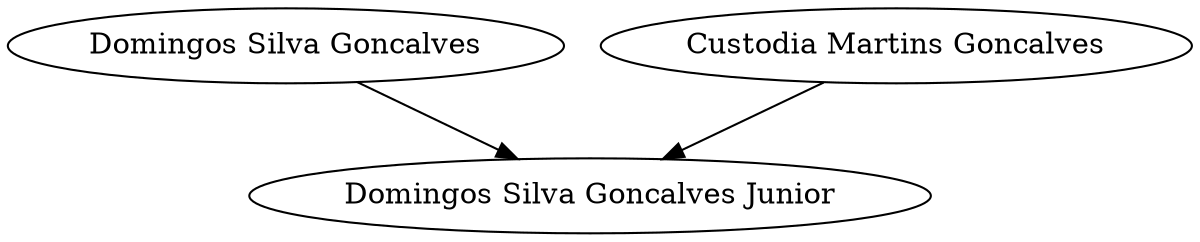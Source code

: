 // Árvore genealógica
digraph {
	1 [label="Domingos Silva Goncalves Junior"]
	2 [label="Domingos Silva Goncalves"]
	3 [label="Custodia Martins Goncalves"]
	2 -> 1
	3 -> 1
}
